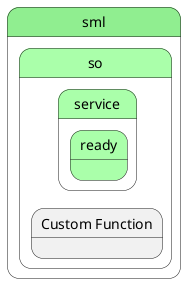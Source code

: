 @startuml
left to right direction


state "sml" as sml #lightgreen {
state "so" as smlso #aaffaa {
}
}


state smlso #aaffaa {
    state "Custom Function" as sofunction {
    }
}

        state "sml" as sml #lightgreen {
state "so" as smlso #aaffaa {
state "service" as smlsoservice #aaffaa {
state "ready" as smlsoserviceready #aaffaa {
}
}
}
}






@enduml
